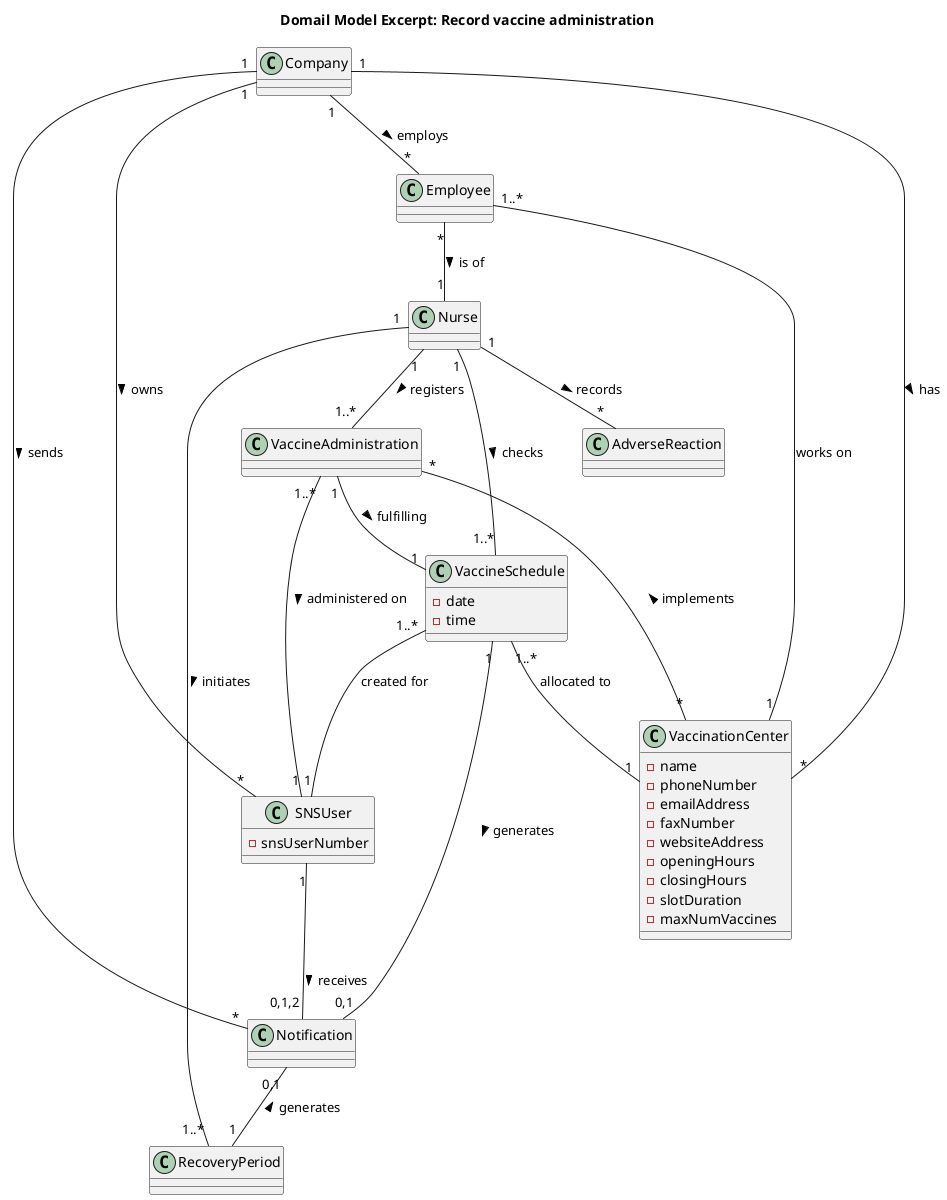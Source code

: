 @startuml US08_DM

title Domail Model Excerpt: Record vaccine administration


class Company {
    
}

class SNSUser {
    -snsUserNumber
}

class VaccinationCenter {
    -name
    -phoneNumber
    -emailAddress
    -faxNumber
    -websiteAddress
    -openingHours
    -closingHours
    -slotDuration
    -maxNumVaccines
}

class Employee {

}

class Nurse {

}

class VaccineSchedule {
    -date
    -time
}

class VaccineAdministration {
    
}

class AdverseReaction {
    
}

class Notification {
    
}

class RecoveryPeriod {
    
}

Company "1" -d "*" VaccinationCenter :  has >
Company "1" -- "*" SNSUser :  owns >
Company "1" --  "*" Notification   :  sends  >
Company "1" -- "*" Employee :  employs >

Employee "*" -- "1" Nurse :  is of >
Employee "1..*" -- "1" VaccinationCenter : works on

SNSUser "1" --  "0,1,2" Notification :  receives >

VaccineSchedule "1..*" -- "1" SNSUser :  created for 
VaccineSchedule "1..*" -- "1" VaccinationCenter :  allocated to 
VaccineSchedule "1" -- "0,1" Notification :  generates >

VaccinationCenter "*" -- "*" VaccineAdministration :  implements >

Nurse "1" -- "1..*" VaccineSchedule : checks >
Nurse "1" -- "1..*" VaccineAdministration :  registers >
Nurse "1" - "1..*" RecoveryPeriod :  initiates >
Nurse "1" -- "*" AdverseReaction :  records >

VaccineAdministration "1" -- "1" VaccineSchedule : fulfilling >
VaccineAdministration "1..*" - "1" SNSUser :  administered on >

RecoveryPeriod "1" -u- "0,1" Notification :  generates  >

@enduml